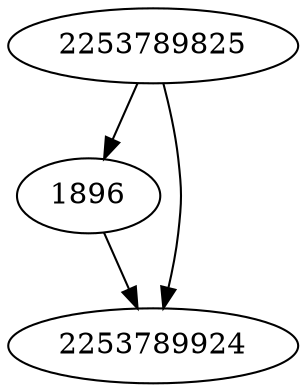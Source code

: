 strict digraph  {
1896;
2253789825;
2253789924;
1896 -> 2253789924;
2253789825 -> 1896;
2253789825 -> 2253789924;
}
